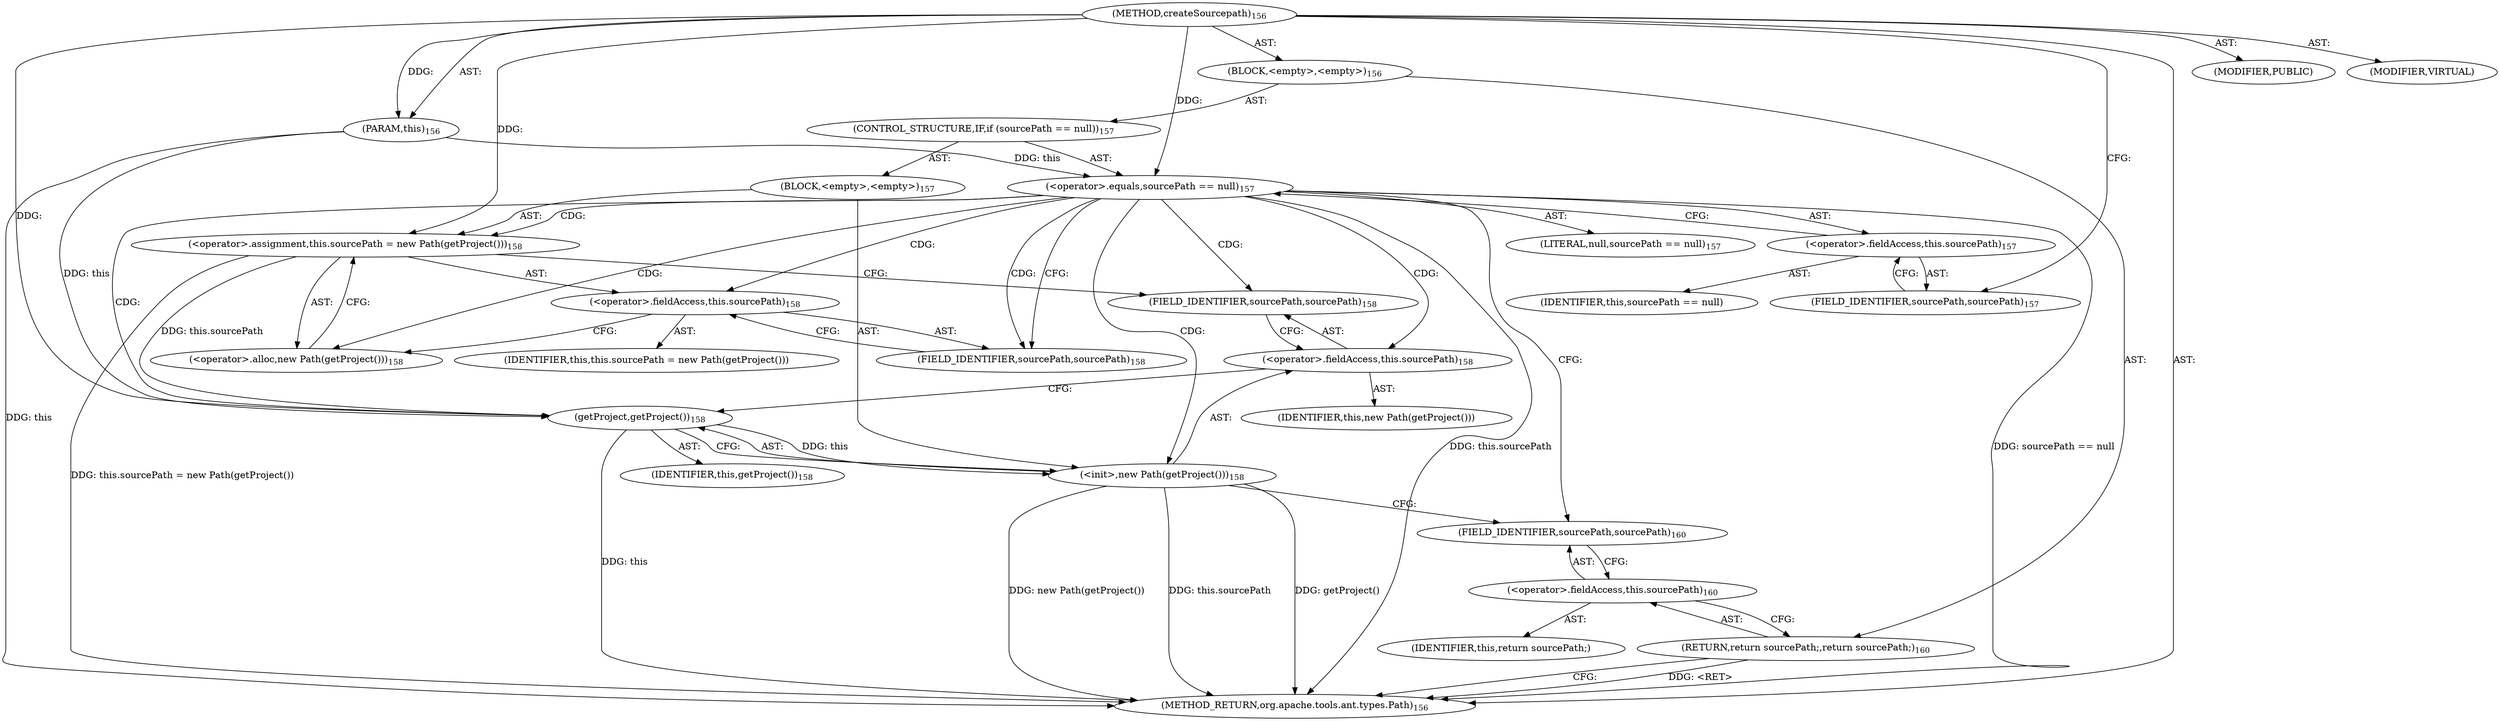 digraph "createSourcepath" {  
"111669149701" [label = <(METHOD,createSourcepath)<SUB>156</SUB>> ]
"115964116995" [label = <(PARAM,this)<SUB>156</SUB>> ]
"25769803782" [label = <(BLOCK,&lt;empty&gt;,&lt;empty&gt;)<SUB>156</SUB>> ]
"47244640257" [label = <(CONTROL_STRUCTURE,IF,if (sourcePath == null))<SUB>157</SUB>> ]
"30064771129" [label = <(&lt;operator&gt;.equals,sourcePath == null)<SUB>157</SUB>> ]
"30064771130" [label = <(&lt;operator&gt;.fieldAccess,this.sourcePath)<SUB>157</SUB>> ]
"68719476785" [label = <(IDENTIFIER,this,sourcePath == null)> ]
"55834574873" [label = <(FIELD_IDENTIFIER,sourcePath,sourcePath)<SUB>157</SUB>> ]
"90194313228" [label = <(LITERAL,null,sourcePath == null)<SUB>157</SUB>> ]
"25769803783" [label = <(BLOCK,&lt;empty&gt;,&lt;empty&gt;)<SUB>157</SUB>> ]
"30064771131" [label = <(&lt;operator&gt;.assignment,this.sourcePath = new Path(getProject()))<SUB>158</SUB>> ]
"30064771132" [label = <(&lt;operator&gt;.fieldAccess,this.sourcePath)<SUB>158</SUB>> ]
"68719476786" [label = <(IDENTIFIER,this,this.sourcePath = new Path(getProject()))> ]
"55834574874" [label = <(FIELD_IDENTIFIER,sourcePath,sourcePath)<SUB>158</SUB>> ]
"30064771133" [label = <(&lt;operator&gt;.alloc,new Path(getProject()))<SUB>158</SUB>> ]
"30064771134" [label = <(&lt;init&gt;,new Path(getProject()))<SUB>158</SUB>> ]
"30064771135" [label = <(&lt;operator&gt;.fieldAccess,this.sourcePath)<SUB>158</SUB>> ]
"68719476787" [label = <(IDENTIFIER,this,new Path(getProject()))> ]
"55834574875" [label = <(FIELD_IDENTIFIER,sourcePath,sourcePath)<SUB>158</SUB>> ]
"30064771136" [label = <(getProject,getProject())<SUB>158</SUB>> ]
"68719476739" [label = <(IDENTIFIER,this,getProject())<SUB>158</SUB>> ]
"146028888065" [label = <(RETURN,return sourcePath;,return sourcePath;)<SUB>160</SUB>> ]
"30064771137" [label = <(&lt;operator&gt;.fieldAccess,this.sourcePath)<SUB>160</SUB>> ]
"68719476788" [label = <(IDENTIFIER,this,return sourcePath;)> ]
"55834574876" [label = <(FIELD_IDENTIFIER,sourcePath,sourcePath)<SUB>160</SUB>> ]
"133143986193" [label = <(MODIFIER,PUBLIC)> ]
"133143986194" [label = <(MODIFIER,VIRTUAL)> ]
"128849018885" [label = <(METHOD_RETURN,org.apache.tools.ant.types.Path)<SUB>156</SUB>> ]
  "111669149701" -> "115964116995"  [ label = "AST: "] 
  "111669149701" -> "25769803782"  [ label = "AST: "] 
  "111669149701" -> "133143986193"  [ label = "AST: "] 
  "111669149701" -> "133143986194"  [ label = "AST: "] 
  "111669149701" -> "128849018885"  [ label = "AST: "] 
  "25769803782" -> "47244640257"  [ label = "AST: "] 
  "25769803782" -> "146028888065"  [ label = "AST: "] 
  "47244640257" -> "30064771129"  [ label = "AST: "] 
  "47244640257" -> "25769803783"  [ label = "AST: "] 
  "30064771129" -> "30064771130"  [ label = "AST: "] 
  "30064771129" -> "90194313228"  [ label = "AST: "] 
  "30064771130" -> "68719476785"  [ label = "AST: "] 
  "30064771130" -> "55834574873"  [ label = "AST: "] 
  "25769803783" -> "30064771131"  [ label = "AST: "] 
  "25769803783" -> "30064771134"  [ label = "AST: "] 
  "30064771131" -> "30064771132"  [ label = "AST: "] 
  "30064771131" -> "30064771133"  [ label = "AST: "] 
  "30064771132" -> "68719476786"  [ label = "AST: "] 
  "30064771132" -> "55834574874"  [ label = "AST: "] 
  "30064771134" -> "30064771135"  [ label = "AST: "] 
  "30064771134" -> "30064771136"  [ label = "AST: "] 
  "30064771135" -> "68719476787"  [ label = "AST: "] 
  "30064771135" -> "55834574875"  [ label = "AST: "] 
  "30064771136" -> "68719476739"  [ label = "AST: "] 
  "146028888065" -> "30064771137"  [ label = "AST: "] 
  "30064771137" -> "68719476788"  [ label = "AST: "] 
  "30064771137" -> "55834574876"  [ label = "AST: "] 
  "146028888065" -> "128849018885"  [ label = "CFG: "] 
  "30064771129" -> "55834574874"  [ label = "CFG: "] 
  "30064771129" -> "55834574876"  [ label = "CFG: "] 
  "30064771137" -> "146028888065"  [ label = "CFG: "] 
  "30064771130" -> "30064771129"  [ label = "CFG: "] 
  "30064771131" -> "55834574875"  [ label = "CFG: "] 
  "30064771134" -> "55834574876"  [ label = "CFG: "] 
  "55834574876" -> "30064771137"  [ label = "CFG: "] 
  "55834574873" -> "30064771130"  [ label = "CFG: "] 
  "30064771132" -> "30064771133"  [ label = "CFG: "] 
  "30064771133" -> "30064771131"  [ label = "CFG: "] 
  "30064771135" -> "30064771136"  [ label = "CFG: "] 
  "30064771136" -> "30064771134"  [ label = "CFG: "] 
  "55834574874" -> "30064771132"  [ label = "CFG: "] 
  "55834574875" -> "30064771135"  [ label = "CFG: "] 
  "111669149701" -> "55834574873"  [ label = "CFG: "] 
  "146028888065" -> "128849018885"  [ label = "DDG: &lt;RET&gt;"] 
  "115964116995" -> "128849018885"  [ label = "DDG: this"] 
  "30064771129" -> "128849018885"  [ label = "DDG: this.sourcePath"] 
  "30064771129" -> "128849018885"  [ label = "DDG: sourcePath == null"] 
  "30064771131" -> "128849018885"  [ label = "DDG: this.sourcePath = new Path(getProject())"] 
  "30064771134" -> "128849018885"  [ label = "DDG: this.sourcePath"] 
  "30064771136" -> "128849018885"  [ label = "DDG: this"] 
  "30064771134" -> "128849018885"  [ label = "DDG: getProject()"] 
  "30064771134" -> "128849018885"  [ label = "DDG: new Path(getProject())"] 
  "111669149701" -> "115964116995"  [ label = "DDG: "] 
  "115964116995" -> "30064771129"  [ label = "DDG: this"] 
  "111669149701" -> "30064771129"  [ label = "DDG: "] 
  "111669149701" -> "30064771131"  [ label = "DDG: "] 
  "30064771136" -> "30064771134"  [ label = "DDG: this"] 
  "115964116995" -> "30064771136"  [ label = "DDG: this"] 
  "30064771131" -> "30064771136"  [ label = "DDG: this.sourcePath"] 
  "111669149701" -> "30064771136"  [ label = "DDG: "] 
  "30064771129" -> "30064771133"  [ label = "CDG: "] 
  "30064771129" -> "30064771134"  [ label = "CDG: "] 
  "30064771129" -> "30064771131"  [ label = "CDG: "] 
  "30064771129" -> "30064771132"  [ label = "CDG: "] 
  "30064771129" -> "30064771135"  [ label = "CDG: "] 
  "30064771129" -> "30064771136"  [ label = "CDG: "] 
  "30064771129" -> "55834574875"  [ label = "CDG: "] 
  "30064771129" -> "55834574874"  [ label = "CDG: "] 
}
